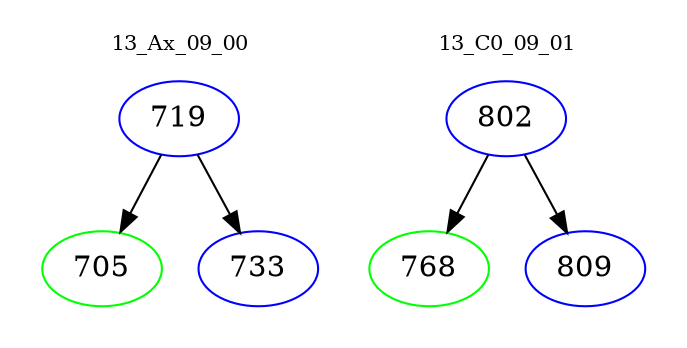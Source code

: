 digraph{
subgraph cluster_0 {
color = white
label = "13_Ax_09_00";
fontsize=10;
T0_719 [label="719", color="blue"]
T0_719 -> T0_705 [color="black"]
T0_705 [label="705", color="green"]
T0_719 -> T0_733 [color="black"]
T0_733 [label="733", color="blue"]
}
subgraph cluster_1 {
color = white
label = "13_C0_09_01";
fontsize=10;
T1_802 [label="802", color="blue"]
T1_802 -> T1_768 [color="black"]
T1_768 [label="768", color="green"]
T1_802 -> T1_809 [color="black"]
T1_809 [label="809", color="blue"]
}
}
